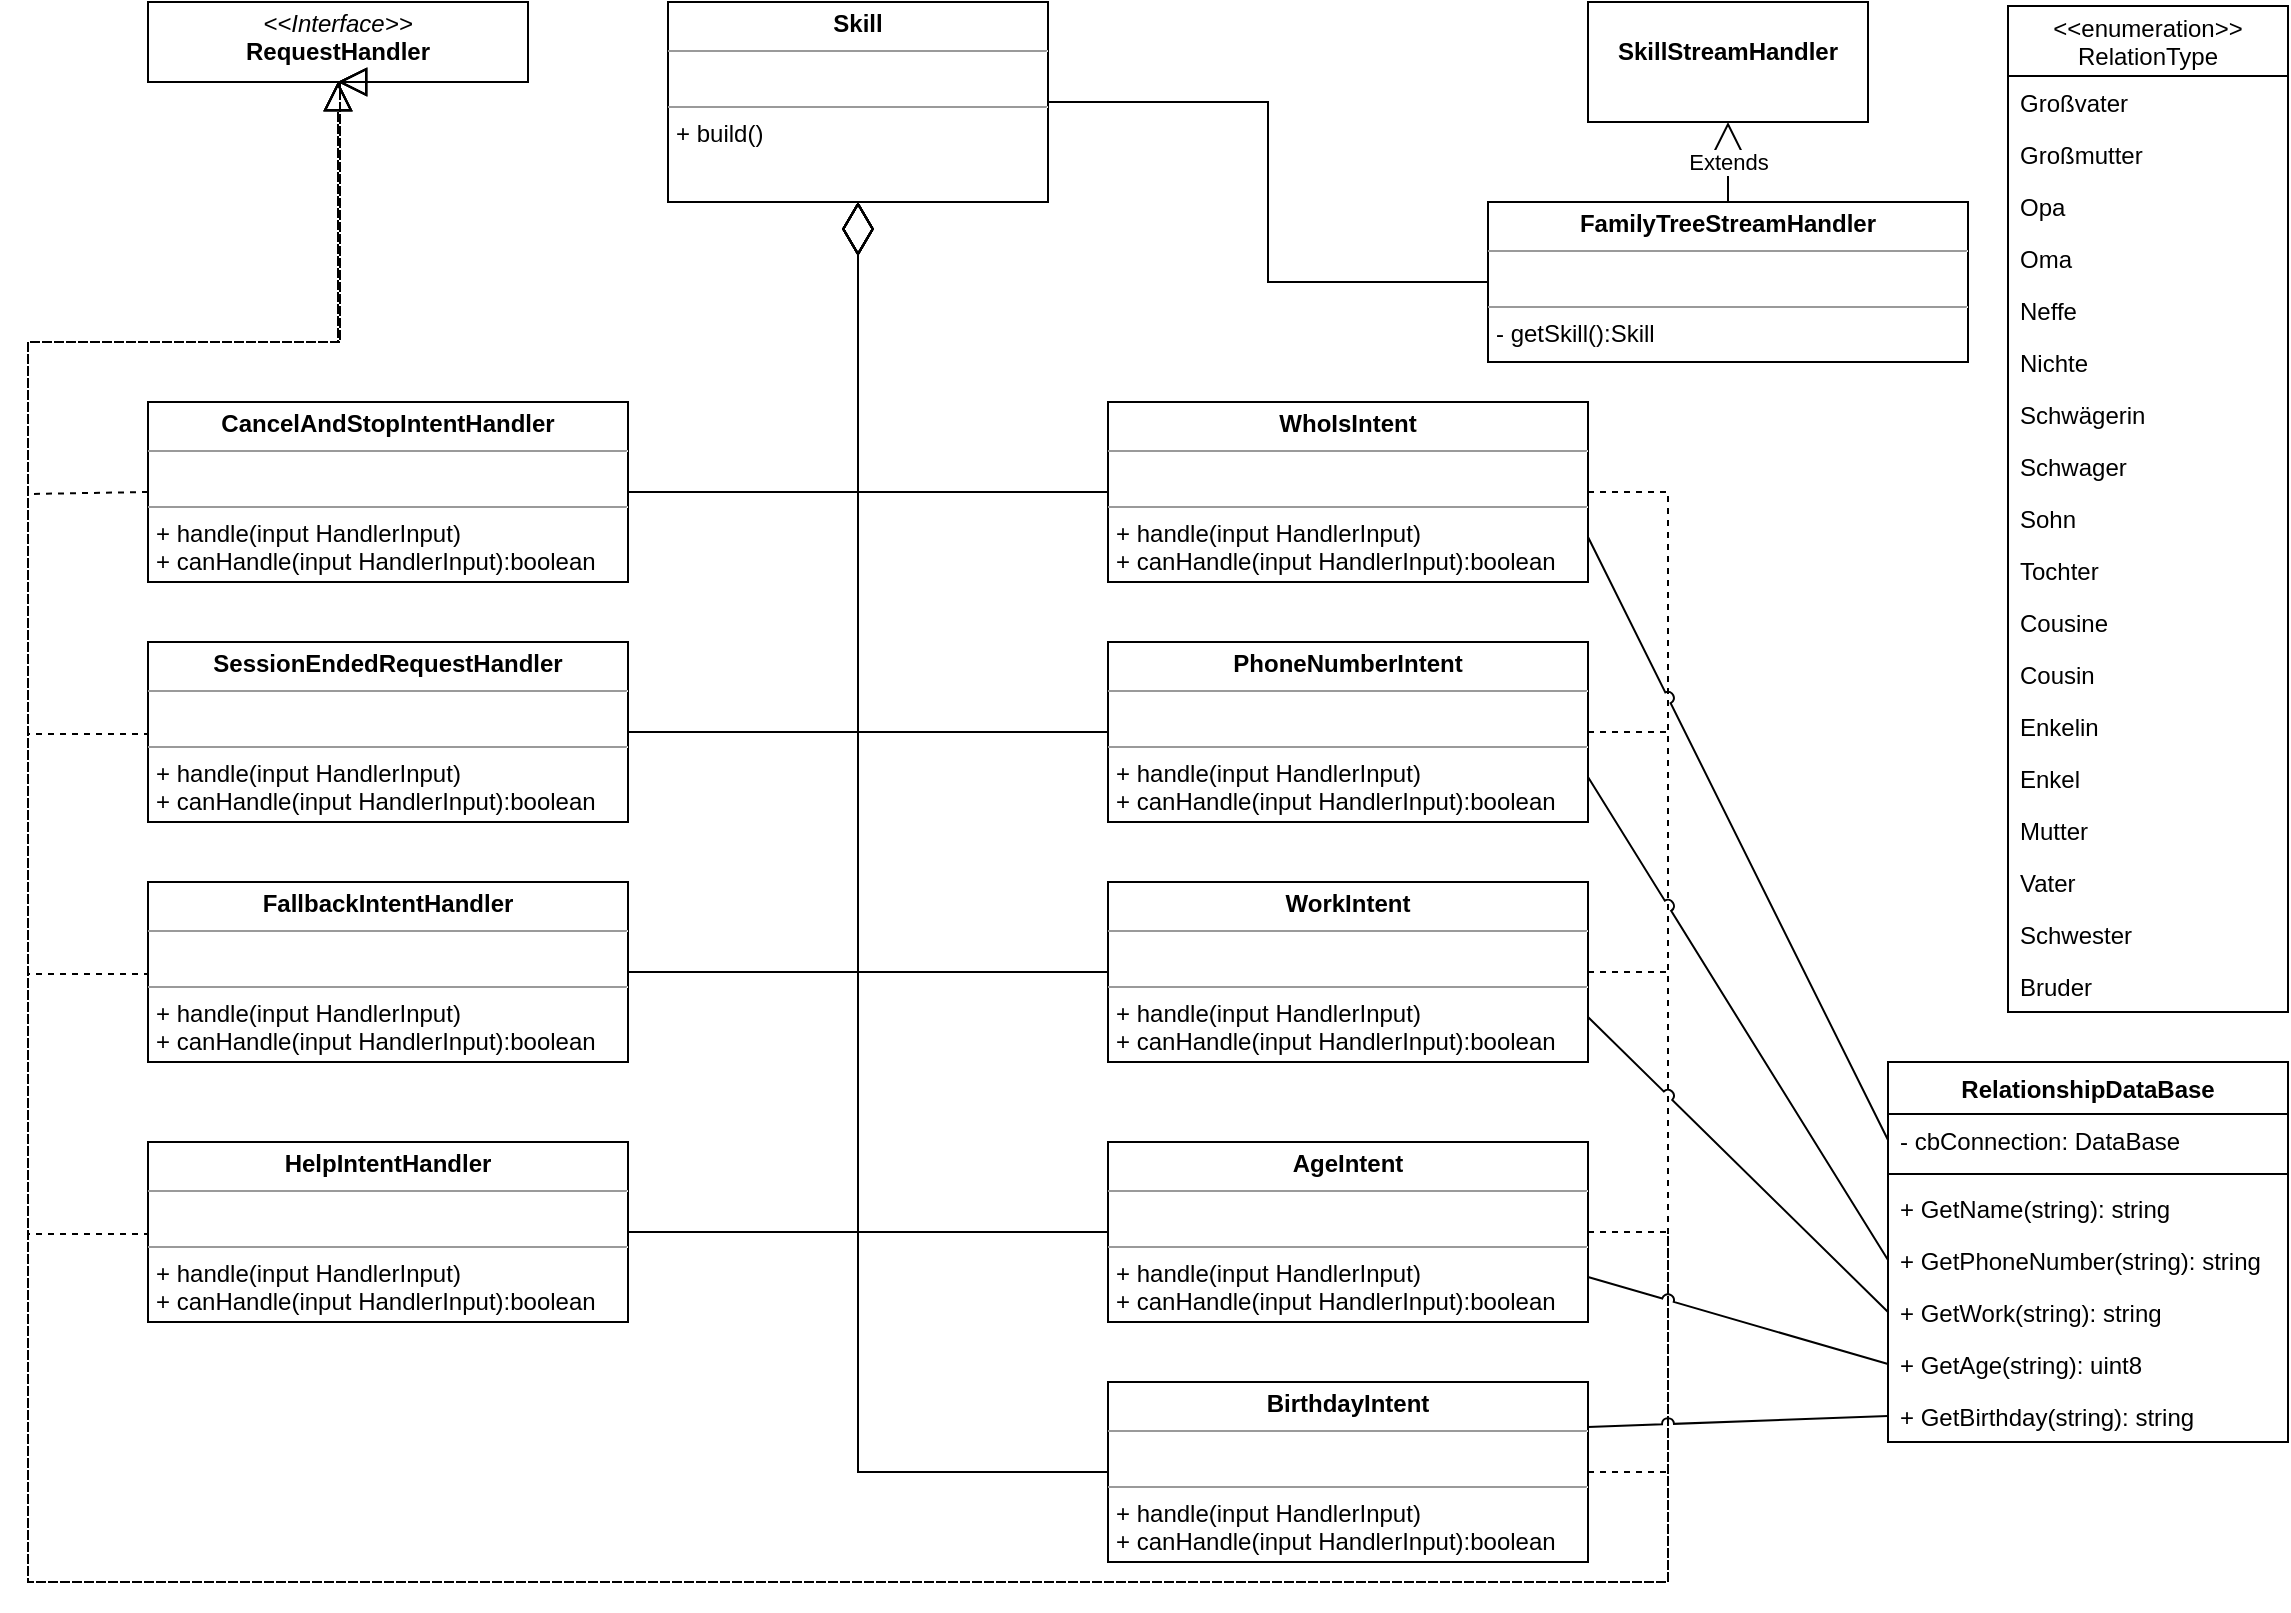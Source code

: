 <mxfile version="12.2.7" type="device" pages="1"><diagram name="Page-1" id="9f46799a-70d6-7492-0946-bef42562c5a5"><mxGraphModel dx="1038" dy="548" grid="1" gridSize="10" guides="1" tooltips="1" connect="1" arrows="1" fold="1" page="1" pageScale="1" pageWidth="1169" pageHeight="827" background="#ffffff" math="0" shadow="0"><root><mxCell id="0"/><mxCell id="1" parent="0"/><mxCell id="QEXI0pkO8AxTOzSdaW6y-3" value="&lt;p style=&quot;margin: 0px ; margin-top: 4px ; text-align: center&quot;&gt;&lt;i&gt;&amp;lt;&amp;lt;Interface&amp;gt;&amp;gt;&lt;/i&gt;&lt;br&gt;&lt;b&gt;RequestHandler&lt;/b&gt;&lt;/p&gt;&lt;p style=&quot;margin: 0px ; margin-left: 4px&quot;&gt;&lt;br&gt;&lt;/p&gt;" style="verticalAlign=top;align=left;overflow=fill;fontSize=12;fontFamily=Helvetica;html=1;" parent="1" vertex="1"><mxGeometry x="90" y="17" width="190" height="40" as="geometry"/></mxCell><mxCell id="QEXI0pkO8AxTOzSdaW6y-4" value="&lt;p style=&quot;margin: 0px ; margin-top: 4px ; text-align: center&quot;&gt;&lt;b&gt;Skill&lt;/b&gt;&lt;/p&gt;&lt;hr size=&quot;1&quot;&gt;&lt;p style=&quot;margin: 0px ; margin-left: 4px&quot;&gt;&lt;br&gt;&lt;/p&gt;&lt;hr size=&quot;1&quot;&gt;&lt;p style=&quot;margin: 0px ; margin-left: 4px&quot;&gt;+ build()&lt;br&gt;&lt;/p&gt;" style="verticalAlign=top;align=left;overflow=fill;fontSize=12;fontFamily=Helvetica;html=1;" parent="1" vertex="1"><mxGeometry x="350" y="17" width="190" height="100" as="geometry"/></mxCell><mxCell id="QEXI0pkO8AxTOzSdaW6y-5" value="&lt;p style=&quot;margin: 0px ; margin-top: 4px ; text-align: center&quot;&gt;&lt;br&gt;&lt;b&gt;SkillStreamHandler&lt;/b&gt;&lt;/p&gt;" style="verticalAlign=top;align=left;overflow=fill;fontSize=12;fontFamily=Helvetica;html=1;" parent="1" vertex="1"><mxGeometry x="810" y="17" width="140" height="60" as="geometry"/></mxCell><mxCell id="QEXI0pkO8AxTOzSdaW6y-6" value="&lt;p style=&quot;margin: 0px ; margin-top: 4px ; text-align: center&quot;&gt;&lt;b&gt;CancelAndStopIntentHandler&lt;/b&gt;&lt;/p&gt;&lt;hr size=&quot;1&quot;&gt;&lt;p style=&quot;margin: 0px ; margin-left: 4px&quot;&gt;&lt;br&gt;&lt;/p&gt;&lt;hr size=&quot;1&quot;&gt;&lt;p style=&quot;margin: 0px ; margin-left: 4px&quot;&gt;+ handle(input HandlerInput)&lt;/p&gt;&lt;p style=&quot;margin: 0px ; margin-left: 4px&quot;&gt;+ canHandle(input HandlerInput):boolean&lt;/p&gt;" style="verticalAlign=top;align=left;overflow=fill;fontSize=12;fontFamily=Helvetica;html=1;" parent="1" vertex="1"><mxGeometry x="90" y="217" width="240" height="90" as="geometry"/></mxCell><mxCell id="QEXI0pkO8AxTOzSdaW6y-7" value="&lt;p style=&quot;margin: 0px ; margin-top: 4px ; text-align: center&quot;&gt;&lt;b&gt;SessionEndedRequestHandler&lt;/b&gt;&lt;/p&gt;&lt;hr size=&quot;1&quot;&gt;&lt;p style=&quot;margin: 0px ; margin-left: 4px&quot;&gt;&lt;br&gt;&lt;/p&gt;&lt;hr size=&quot;1&quot;&gt;&lt;p style=&quot;margin: 0px ; margin-left: 4px&quot;&gt;+ handle(input HandlerInput)&lt;/p&gt;&lt;p style=&quot;margin: 0px ; margin-left: 4px&quot;&gt;+ canHandle(input HandlerInput):boolean&lt;/p&gt;" style="verticalAlign=top;align=left;overflow=fill;fontSize=12;fontFamily=Helvetica;html=1;" parent="1" vertex="1"><mxGeometry x="90" y="337" width="240" height="90" as="geometry"/></mxCell><mxCell id="QEXI0pkO8AxTOzSdaW6y-8" value="&lt;p style=&quot;margin: 0px ; margin-top: 4px ; text-align: center&quot;&gt;&lt;b&gt;FallbackIntentHandler&lt;/b&gt;&lt;/p&gt;&lt;hr size=&quot;1&quot;&gt;&lt;p style=&quot;margin: 0px ; margin-left: 4px&quot;&gt;&lt;br&gt;&lt;/p&gt;&lt;hr size=&quot;1&quot;&gt;&lt;p style=&quot;margin: 0px ; margin-left: 4px&quot;&gt;+ handle(input HandlerInput)&lt;/p&gt;&lt;p style=&quot;margin: 0px ; margin-left: 4px&quot;&gt;+ canHandle(input HandlerInput):boolean&lt;/p&gt;" style="verticalAlign=top;align=left;overflow=fill;fontSize=12;fontFamily=Helvetica;html=1;" parent="1" vertex="1"><mxGeometry x="90" y="457" width="240" height="90" as="geometry"/></mxCell><mxCell id="QEXI0pkO8AxTOzSdaW6y-9" value="&lt;p style=&quot;margin: 0px ; margin-top: 4px ; text-align: center&quot;&gt;&lt;b&gt;HelpIntentHandler&lt;/b&gt;&lt;/p&gt;&lt;hr size=&quot;1&quot;&gt;&lt;p style=&quot;margin: 0px ; margin-left: 4px&quot;&gt;&lt;br&gt;&lt;/p&gt;&lt;hr size=&quot;1&quot;&gt;&lt;p style=&quot;margin: 0px ; margin-left: 4px&quot;&gt;+ handle(input HandlerInput)&lt;/p&gt;&lt;p style=&quot;margin: 0px ; margin-left: 4px&quot;&gt;+ canHandle(input HandlerInput):boolean&lt;/p&gt;" style="verticalAlign=top;align=left;overflow=fill;fontSize=12;fontFamily=Helvetica;html=1;" parent="1" vertex="1"><mxGeometry x="90" y="587" width="240" height="90" as="geometry"/></mxCell><mxCell id="QEXI0pkO8AxTOzSdaW6y-20" value="" style="endArrow=diamondThin;endFill=0;endSize=24;html=1;exitX=1;exitY=0.5;exitDx=0;exitDy=0;entryX=0.5;entryY=1;entryDx=0;entryDy=0;rounded=0;edgeStyle=orthogonalEdgeStyle;" parent="1" source="QEXI0pkO8AxTOzSdaW6y-8" target="QEXI0pkO8AxTOzSdaW6y-4" edge="1"><mxGeometry width="160" relative="1" as="geometry"><mxPoint y="737" as="sourcePoint"/><mxPoint x="160" y="737" as="targetPoint"/></mxGeometry></mxCell><mxCell id="QEXI0pkO8AxTOzSdaW6y-23" value="" style="endArrow=diamondThin;endFill=0;endSize=24;html=1;exitX=1;exitY=0.5;exitDx=0;exitDy=0;entryX=0.5;entryY=1;entryDx=0;entryDy=0;edgeStyle=orthogonalEdgeStyle;rounded=0;" parent="1" source="QEXI0pkO8AxTOzSdaW6y-9" target="QEXI0pkO8AxTOzSdaW6y-4" edge="1"><mxGeometry width="160" relative="1" as="geometry"><mxPoint y="737" as="sourcePoint"/><mxPoint x="160" y="737" as="targetPoint"/></mxGeometry></mxCell><mxCell id="QEXI0pkO8AxTOzSdaW6y-24" value="" style="endArrow=diamondThin;endFill=0;endSize=24;html=1;exitX=1;exitY=0.5;exitDx=0;exitDy=0;entryX=0.5;entryY=1;entryDx=0;entryDy=0;edgeStyle=orthogonalEdgeStyle;rounded=0;" parent="1" source="QEXI0pkO8AxTOzSdaW6y-7" target="QEXI0pkO8AxTOzSdaW6y-4" edge="1"><mxGeometry width="160" relative="1" as="geometry"><mxPoint x="310" y="267" as="sourcePoint"/><mxPoint x="470" y="267" as="targetPoint"/></mxGeometry></mxCell><mxCell id="QEXI0pkO8AxTOzSdaW6y-25" value="" style="endArrow=diamondThin;endFill=0;endSize=24;html=1;exitX=1;exitY=0.5;exitDx=0;exitDy=0;entryX=0.5;entryY=1;entryDx=0;entryDy=0;edgeStyle=orthogonalEdgeStyle;rounded=0;" parent="1" source="QEXI0pkO8AxTOzSdaW6y-6" target="QEXI0pkO8AxTOzSdaW6y-4" edge="1"><mxGeometry width="160" relative="1" as="geometry"><mxPoint y="737" as="sourcePoint"/><mxPoint x="160" y="737" as="targetPoint"/></mxGeometry></mxCell><mxCell id="HHAqupFa6EumanJnn0GC-1" value="&lt;p style=&quot;margin: 0px ; margin-top: 4px ; text-align: center&quot;&gt;&lt;b&gt;WhoIsIntent&lt;/b&gt;&lt;/p&gt;&lt;hr size=&quot;1&quot;&gt;&lt;p style=&quot;margin: 0px ; margin-left: 4px&quot;&gt;&lt;br&gt;&lt;/p&gt;&lt;hr size=&quot;1&quot;&gt;&lt;p style=&quot;margin: 0px ; margin-left: 4px&quot;&gt;+ handle(input HandlerInput)&lt;/p&gt;&lt;p style=&quot;margin: 0px ; margin-left: 4px&quot;&gt;+ canHandle(input HandlerInput):boolean&lt;/p&gt;" style="verticalAlign=top;align=left;overflow=fill;fontSize=12;fontFamily=Helvetica;html=1;" parent="1" vertex="1"><mxGeometry x="570" y="217" width="240" height="90" as="geometry"/></mxCell><mxCell id="HHAqupFa6EumanJnn0GC-2" value="&lt;p style=&quot;margin: 0px ; margin-top: 4px ; text-align: center&quot;&gt;&lt;b&gt;PhoneNumberIntent&lt;/b&gt;&lt;/p&gt;&lt;hr size=&quot;1&quot;&gt;&lt;p style=&quot;margin: 0px ; margin-left: 4px&quot;&gt;&lt;br&gt;&lt;/p&gt;&lt;hr size=&quot;1&quot;&gt;&lt;p style=&quot;margin: 0px ; margin-left: 4px&quot;&gt;+ handle(input HandlerInput)&lt;/p&gt;&lt;p style=&quot;margin: 0px ; margin-left: 4px&quot;&gt;+ canHandle(input HandlerInput):boolean&lt;/p&gt;" style="verticalAlign=top;align=left;overflow=fill;fontSize=12;fontFamily=Helvetica;html=1;" parent="1" vertex="1"><mxGeometry x="570" y="337" width="240" height="90" as="geometry"/></mxCell><mxCell id="HHAqupFa6EumanJnn0GC-3" value="&lt;p style=&quot;margin: 0px ; margin-top: 4px ; text-align: center&quot;&gt;&lt;b&gt;WorkIntent&lt;/b&gt;&lt;/p&gt;&lt;hr size=&quot;1&quot;&gt;&lt;p style=&quot;margin: 0px ; margin-left: 4px&quot;&gt;&lt;br&gt;&lt;/p&gt;&lt;hr size=&quot;1&quot;&gt;&lt;p style=&quot;margin: 0px ; margin-left: 4px&quot;&gt;+ handle(input HandlerInput)&lt;/p&gt;&lt;p style=&quot;margin: 0px ; margin-left: 4px&quot;&gt;+ canHandle(input HandlerInput):boolean&lt;/p&gt;" style="verticalAlign=top;align=left;overflow=fill;fontSize=12;fontFamily=Helvetica;html=1;" parent="1" vertex="1"><mxGeometry x="570" y="457" width="240" height="90" as="geometry"/></mxCell><mxCell id="HHAqupFa6EumanJnn0GC-4" value="&lt;p style=&quot;margin: 0px ; margin-top: 4px ; text-align: center&quot;&gt;&lt;b&gt;Age&lt;/b&gt;&lt;b&gt;Intent&lt;/b&gt;&lt;/p&gt;&lt;hr size=&quot;1&quot;&gt;&lt;p style=&quot;margin: 0px ; margin-left: 4px&quot;&gt;&lt;br&gt;&lt;/p&gt;&lt;hr size=&quot;1&quot;&gt;&lt;p style=&quot;margin: 0px ; margin-left: 4px&quot;&gt;+ handle(input HandlerInput)&lt;/p&gt;&lt;p style=&quot;margin: 0px ; margin-left: 4px&quot;&gt;+ canHandle(input HandlerInput):boolean&lt;/p&gt;" style="verticalAlign=top;align=left;overflow=fill;fontSize=12;fontFamily=Helvetica;html=1;" parent="1" vertex="1"><mxGeometry x="570" y="587" width="240" height="90" as="geometry"/></mxCell><mxCell id="HHAqupFa6EumanJnn0GC-5" value="&lt;p style=&quot;margin: 0px ; margin-top: 4px ; text-align: center&quot;&gt;&lt;b&gt;BirthdayIntent&lt;/b&gt;&lt;/p&gt;&lt;hr size=&quot;1&quot;&gt;&lt;p style=&quot;margin: 0px ; margin-left: 4px&quot;&gt;&lt;br&gt;&lt;/p&gt;&lt;hr size=&quot;1&quot;&gt;&lt;p style=&quot;margin: 0px ; margin-left: 4px&quot;&gt;+ handle(input HandlerInput)&lt;/p&gt;&lt;p style=&quot;margin: 0px ; margin-left: 4px&quot;&gt;+ canHandle(input HandlerInput):boolean&lt;/p&gt;" style="verticalAlign=top;align=left;overflow=fill;fontSize=12;fontFamily=Helvetica;html=1;" parent="1" vertex="1"><mxGeometry x="570" y="707" width="240" height="90" as="geometry"/></mxCell><mxCell id="HHAqupFa6EumanJnn0GC-10" value="" style="endArrow=diamondThin;endFill=0;endSize=24;html=1;exitX=0;exitY=0.5;exitDx=0;exitDy=0;entryX=0.5;entryY=1;entryDx=0;entryDy=0;edgeStyle=orthogonalEdgeStyle;rounded=0;" parent="1" source="HHAqupFa6EumanJnn0GC-2" target="QEXI0pkO8AxTOzSdaW6y-4" edge="1"><mxGeometry width="160" relative="1" as="geometry"><mxPoint x="-60" y="857" as="sourcePoint"/><mxPoint x="390" y="767" as="targetPoint"/></mxGeometry></mxCell><mxCell id="HHAqupFa6EumanJnn0GC-11" value="" style="endArrow=diamondThin;endFill=0;endSize=24;html=1;exitX=0;exitY=0.5;exitDx=0;exitDy=0;entryX=0.5;entryY=1;entryDx=0;entryDy=0;edgeStyle=orthogonalEdgeStyle;rounded=0;" parent="1" source="HHAqupFa6EumanJnn0GC-3" target="QEXI0pkO8AxTOzSdaW6y-4" edge="1"><mxGeometry width="160" relative="1" as="geometry"><mxPoint x="-60" y="857" as="sourcePoint"/><mxPoint x="100" y="857" as="targetPoint"/></mxGeometry></mxCell><mxCell id="HHAqupFa6EumanJnn0GC-12" value="" style="endArrow=diamondThin;endFill=0;endSize=24;html=1;exitX=0;exitY=0.5;exitDx=0;exitDy=0;entryX=0.5;entryY=1;entryDx=0;entryDy=0;edgeStyle=orthogonalEdgeStyle;rounded=0;" parent="1" source="HHAqupFa6EumanJnn0GC-5" target="QEXI0pkO8AxTOzSdaW6y-4" edge="1"><mxGeometry width="160" relative="1" as="geometry"><mxPoint x="-60" y="857" as="sourcePoint"/><mxPoint x="100" y="857" as="targetPoint"/></mxGeometry></mxCell><mxCell id="HHAqupFa6EumanJnn0GC-13" value="" style="endArrow=diamondThin;endFill=0;endSize=24;html=1;exitX=0;exitY=0.5;exitDx=0;exitDy=0;entryX=0.5;entryY=1;entryDx=0;entryDy=0;edgeStyle=orthogonalEdgeStyle;rounded=0;" parent="1" source="HHAqupFa6EumanJnn0GC-4" target="QEXI0pkO8AxTOzSdaW6y-4" edge="1"><mxGeometry width="160" relative="1" as="geometry"><mxPoint x="-60" y="857" as="sourcePoint"/><mxPoint x="100" y="857" as="targetPoint"/></mxGeometry></mxCell><mxCell id="HHAqupFa6EumanJnn0GC-14" value="" style="endArrow=block;dashed=1;endFill=0;endSize=12;html=1;exitX=0;exitY=0.5;exitDx=0;exitDy=0;entryX=0.5;entryY=1;entryDx=0;entryDy=0;edgeStyle=orthogonalEdgeStyle;rounded=0;" parent="1" source="QEXI0pkO8AxTOzSdaW6y-9" target="QEXI0pkO8AxTOzSdaW6y-3" edge="1"><mxGeometry width="160" relative="1" as="geometry"><mxPoint y="857" as="sourcePoint"/><mxPoint x="160" y="857" as="targetPoint"/><Array as="points"><mxPoint x="30" y="633"/><mxPoint x="30" y="187"/><mxPoint x="186" y="187"/></Array></mxGeometry></mxCell><mxCell id="HHAqupFa6EumanJnn0GC-15" value="" style="endArrow=block;dashed=1;endFill=0;endSize=12;html=1;exitX=0;exitY=0.5;exitDx=0;exitDy=0;entryX=0.5;entryY=1;entryDx=0;entryDy=0;edgeStyle=orthogonalEdgeStyle;rounded=0;" parent="1" source="QEXI0pkO8AxTOzSdaW6y-8" target="QEXI0pkO8AxTOzSdaW6y-3" edge="1"><mxGeometry width="160" relative="1" as="geometry"><mxPoint x="-50" y="857" as="sourcePoint"/><mxPoint x="110" y="857" as="targetPoint"/><Array as="points"><mxPoint x="30" y="503"/><mxPoint x="30" y="187"/><mxPoint x="186" y="187"/></Array></mxGeometry></mxCell><mxCell id="HHAqupFa6EumanJnn0GC-16" value="" style="endArrow=block;dashed=1;endFill=0;endSize=12;html=1;exitX=0;exitY=0.5;exitDx=0;exitDy=0;entryX=0.5;entryY=1;entryDx=0;entryDy=0;edgeStyle=orthogonalEdgeStyle;rounded=0;" parent="1" source="QEXI0pkO8AxTOzSdaW6y-7" target="QEXI0pkO8AxTOzSdaW6y-3" edge="1"><mxGeometry width="160" relative="1" as="geometry"><mxPoint x="-50" y="857" as="sourcePoint"/><mxPoint x="110" y="857" as="targetPoint"/><Array as="points"><mxPoint x="30" y="383"/><mxPoint x="30" y="187"/><mxPoint x="186" y="187"/></Array></mxGeometry></mxCell><mxCell id="HHAqupFa6EumanJnn0GC-17" value="" style="endArrow=block;dashed=1;endFill=0;endSize=12;html=1;exitX=0;exitY=0.5;exitDx=0;exitDy=0;entryX=0.5;entryY=1;entryDx=0;entryDy=0;edgeStyle=orthogonalEdgeStyle;rounded=0;" parent="1" source="QEXI0pkO8AxTOzSdaW6y-6" target="QEXI0pkO8AxTOzSdaW6y-3" edge="1"><mxGeometry width="160" relative="1" as="geometry"><mxPoint x="-50" y="857" as="sourcePoint"/><mxPoint x="110" y="857" as="targetPoint"/><Array as="points"><mxPoint x="30" y="263"/><mxPoint x="30" y="187"/><mxPoint x="186" y="187"/></Array></mxGeometry></mxCell><mxCell id="HHAqupFa6EumanJnn0GC-18" value="" style="endArrow=diamondThin;endFill=0;endSize=24;html=1;exitX=0;exitY=0.5;exitDx=0;exitDy=0;entryX=0.5;entryY=1;entryDx=0;entryDy=0;edgeStyle=orthogonalEdgeStyle;rounded=0;" parent="1" source="HHAqupFa6EumanJnn0GC-1" target="QEXI0pkO8AxTOzSdaW6y-4" edge="1"><mxGeometry width="160" relative="1" as="geometry"><mxPoint x="-50" y="817" as="sourcePoint"/><mxPoint x="110" y="817" as="targetPoint"/></mxGeometry></mxCell><mxCell id="HHAqupFa6EumanJnn0GC-19" value="" style="endArrow=block;dashed=1;endFill=0;endSize=12;html=1;exitX=1;exitY=0.5;exitDx=0;exitDy=0;entryX=0.5;entryY=1;entryDx=0;entryDy=0;edgeStyle=orthogonalEdgeStyle;rounded=0;" parent="1" source="HHAqupFa6EumanJnn0GC-5" target="QEXI0pkO8AxTOzSdaW6y-3" edge="1"><mxGeometry width="160" relative="1" as="geometry"><mxPoint x="-50" y="817" as="sourcePoint"/><mxPoint x="110" y="817" as="targetPoint"/><Array as="points"><mxPoint x="850" y="752"/><mxPoint x="850" y="807"/><mxPoint x="30" y="807"/><mxPoint x="30" y="187"/><mxPoint x="185" y="187"/></Array></mxGeometry></mxCell><mxCell id="HHAqupFa6EumanJnn0GC-20" value="" style="endArrow=block;dashed=1;endFill=0;endSize=12;html=1;exitX=1;exitY=0.5;exitDx=0;exitDy=0;entryX=0.5;entryY=1;entryDx=0;entryDy=0;edgeStyle=orthogonalEdgeStyle;rounded=0;" parent="1" source="HHAqupFa6EumanJnn0GC-4" target="QEXI0pkO8AxTOzSdaW6y-3" edge="1"><mxGeometry width="160" relative="1" as="geometry"><mxPoint x="-50" y="857" as="sourcePoint"/><mxPoint x="110" y="857" as="targetPoint"/><Array as="points"><mxPoint x="850" y="632"/><mxPoint x="850" y="807"/><mxPoint x="30" y="807"/><mxPoint x="30" y="187"/><mxPoint x="185" y="187"/></Array></mxGeometry></mxCell><mxCell id="HHAqupFa6EumanJnn0GC-21" value="" style="endArrow=block;dashed=1;endFill=0;endSize=12;html=1;exitX=1;exitY=0.5;exitDx=0;exitDy=0;entryX=0.5;entryY=1;entryDx=0;entryDy=0;edgeStyle=orthogonalEdgeStyle;rounded=0;" parent="1" source="HHAqupFa6EumanJnn0GC-3" target="QEXI0pkO8AxTOzSdaW6y-3" edge="1"><mxGeometry width="160" relative="1" as="geometry"><mxPoint x="-50" y="857" as="sourcePoint"/><mxPoint x="110" y="857" as="targetPoint"/><Array as="points"><mxPoint x="850" y="502"/><mxPoint x="850" y="807"/><mxPoint x="30" y="807"/><mxPoint x="30" y="187"/><mxPoint x="185" y="187"/></Array></mxGeometry></mxCell><mxCell id="HHAqupFa6EumanJnn0GC-22" value="" style="endArrow=block;dashed=1;endFill=0;endSize=12;html=1;exitX=1;exitY=0.5;exitDx=0;exitDy=0;entryX=0.5;entryY=1;entryDx=0;entryDy=0;edgeStyle=orthogonalEdgeStyle;rounded=0;" parent="1" source="HHAqupFa6EumanJnn0GC-2" target="QEXI0pkO8AxTOzSdaW6y-3" edge="1"><mxGeometry width="160" relative="1" as="geometry"><mxPoint x="-50" y="857" as="sourcePoint"/><mxPoint x="110" y="857" as="targetPoint"/><Array as="points"><mxPoint x="850" y="382"/><mxPoint x="850" y="807"/><mxPoint x="30" y="807"/><mxPoint x="30" y="187"/><mxPoint x="185" y="187"/></Array></mxGeometry></mxCell><mxCell id="HHAqupFa6EumanJnn0GC-23" value="" style="endArrow=block;dashed=1;endFill=0;endSize=12;html=1;exitX=1;exitY=0.5;exitDx=0;exitDy=0;entryX=0.5;entryY=1;entryDx=0;entryDy=0;edgeStyle=orthogonalEdgeStyle;rounded=0;" parent="1" source="HHAqupFa6EumanJnn0GC-1" target="QEXI0pkO8AxTOzSdaW6y-3" edge="1"><mxGeometry width="160" relative="1" as="geometry"><mxPoint x="110" y="857" as="sourcePoint"/><mxPoint x="270" y="857" as="targetPoint"/><Array as="points"><mxPoint x="850" y="262"/><mxPoint x="850" y="807"/><mxPoint x="30" y="807"/><mxPoint x="30" y="187"/><mxPoint x="185" y="187"/></Array></mxGeometry></mxCell><mxCell id="z28wbN-RrqQ-fdT99xxU-2" value="&lt;p style=&quot;margin: 0px ; margin-top: 4px ; text-align: center&quot;&gt;&lt;b&gt;FamilyTreeStreamHandler&lt;/b&gt;&lt;/p&gt;&lt;hr size=&quot;1&quot;&gt;&lt;p style=&quot;margin: 0px ; margin-left: 4px&quot;&gt;&lt;br&gt;&lt;/p&gt;&lt;hr size=&quot;1&quot;&gt;&lt;p style=&quot;margin: 0px ; margin-left: 4px&quot;&gt;- getSkill():Skill&lt;/p&gt;" style="verticalAlign=top;align=left;overflow=fill;fontSize=12;fontFamily=Helvetica;html=1;" parent="1" vertex="1"><mxGeometry x="760" y="117" width="240" height="80" as="geometry"/></mxCell><mxCell id="z28wbN-RrqQ-fdT99xxU-3" value="Extends" style="endArrow=block;endSize=16;endFill=0;html=1;exitX=0.5;exitY=0;exitDx=0;exitDy=0;entryX=0.5;entryY=1;entryDx=0;entryDy=0;edgeStyle=orthogonalEdgeStyle;" parent="1" source="z28wbN-RrqQ-fdT99xxU-2" target="QEXI0pkO8AxTOzSdaW6y-5" edge="1"><mxGeometry width="160" relative="1" as="geometry"><mxPoint x="1020" y="97" as="sourcePoint"/><mxPoint x="1180" y="97" as="targetPoint"/></mxGeometry></mxCell><mxCell id="z28wbN-RrqQ-fdT99xxU-5" value="" style="endArrow=none;html=1;exitX=1;exitY=0.5;exitDx=0;exitDy=0;entryX=0;entryY=0.5;entryDx=0;entryDy=0;edgeStyle=orthogonalEdgeStyle;rounded=0;" parent="1" source="QEXI0pkO8AxTOzSdaW6y-4" target="z28wbN-RrqQ-fdT99xxU-2" edge="1"><mxGeometry width="50" height="50" relative="1" as="geometry"><mxPoint x="600" y="-53" as="sourcePoint"/><mxPoint x="650" y="-103" as="targetPoint"/></mxGeometry></mxCell><mxCell id="z28wbN-RrqQ-fdT99xxU-6" value="&lt;&lt;enumeration&gt;&gt;&#10;RelationType" style="swimlane;fontStyle=0;childLayout=stackLayout;horizontal=1;startSize=35;fillColor=none;horizontalStack=0;resizeParent=1;resizeParentMax=0;resizeLast=0;collapsible=1;marginBottom=0;" parent="1" vertex="1"><mxGeometry x="1020" y="19" width="140" height="503" as="geometry"/></mxCell><mxCell id="z28wbN-RrqQ-fdT99xxU-7" value="Großvater&#10;" style="text;strokeColor=none;fillColor=none;align=left;verticalAlign=top;spacingLeft=4;spacingRight=4;overflow=hidden;rotatable=0;points=[[0,0.5],[1,0.5]];portConstraint=eastwest;" parent="z28wbN-RrqQ-fdT99xxU-6" vertex="1"><mxGeometry y="35" width="140" height="26" as="geometry"/></mxCell><mxCell id="z28wbN-RrqQ-fdT99xxU-18" value="Großmutter" style="text;strokeColor=none;fillColor=none;align=left;verticalAlign=top;spacingLeft=4;spacingRight=4;overflow=hidden;rotatable=0;points=[[0,0.5],[1,0.5]];portConstraint=eastwest;" parent="z28wbN-RrqQ-fdT99xxU-6" vertex="1"><mxGeometry y="61" width="140" height="26" as="geometry"/></mxCell><mxCell id="z28wbN-RrqQ-fdT99xxU-15" value="Opa" style="text;strokeColor=none;fillColor=none;align=left;verticalAlign=top;spacingLeft=4;spacingRight=4;overflow=hidden;rotatable=0;points=[[0,0.5],[1,0.5]];portConstraint=eastwest;" parent="z28wbN-RrqQ-fdT99xxU-6" vertex="1"><mxGeometry y="87" width="140" height="26" as="geometry"/></mxCell><mxCell id="z28wbN-RrqQ-fdT99xxU-16" value="Oma" style="text;strokeColor=none;fillColor=none;align=left;verticalAlign=top;spacingLeft=4;spacingRight=4;overflow=hidden;rotatable=0;points=[[0,0.5],[1,0.5]];portConstraint=eastwest;" parent="z28wbN-RrqQ-fdT99xxU-6" vertex="1"><mxGeometry y="113" width="140" height="26" as="geometry"/></mxCell><mxCell id="z28wbN-RrqQ-fdT99xxU-17" value="Neffe" style="text;strokeColor=none;fillColor=none;align=left;verticalAlign=top;spacingLeft=4;spacingRight=4;overflow=hidden;rotatable=0;points=[[0,0.5],[1,0.5]];portConstraint=eastwest;" parent="z28wbN-RrqQ-fdT99xxU-6" vertex="1"><mxGeometry y="139" width="140" height="26" as="geometry"/></mxCell><mxCell id="z28wbN-RrqQ-fdT99xxU-20" value="Nichte" style="text;strokeColor=none;fillColor=none;align=left;verticalAlign=top;spacingLeft=4;spacingRight=4;overflow=hidden;rotatable=0;points=[[0,0.5],[1,0.5]];portConstraint=eastwest;" parent="z28wbN-RrqQ-fdT99xxU-6" vertex="1"><mxGeometry y="165" width="140" height="26" as="geometry"/></mxCell><mxCell id="z28wbN-RrqQ-fdT99xxU-19" value="Schwägerin" style="text;strokeColor=none;fillColor=none;align=left;verticalAlign=top;spacingLeft=4;spacingRight=4;overflow=hidden;rotatable=0;points=[[0,0.5],[1,0.5]];portConstraint=eastwest;" parent="z28wbN-RrqQ-fdT99xxU-6" vertex="1"><mxGeometry y="191" width="140" height="26" as="geometry"/></mxCell><mxCell id="z28wbN-RrqQ-fdT99xxU-24" value="Schwager" style="text;strokeColor=none;fillColor=none;align=left;verticalAlign=top;spacingLeft=4;spacingRight=4;overflow=hidden;rotatable=0;points=[[0,0.5],[1,0.5]];portConstraint=eastwest;" parent="z28wbN-RrqQ-fdT99xxU-6" vertex="1"><mxGeometry y="217" width="140" height="26" as="geometry"/></mxCell><mxCell id="z28wbN-RrqQ-fdT99xxU-21" value="Sohn" style="text;strokeColor=none;fillColor=none;align=left;verticalAlign=top;spacingLeft=4;spacingRight=4;overflow=hidden;rotatable=0;points=[[0,0.5],[1,0.5]];portConstraint=eastwest;" parent="z28wbN-RrqQ-fdT99xxU-6" vertex="1"><mxGeometry y="243" width="140" height="26" as="geometry"/></mxCell><mxCell id="z28wbN-RrqQ-fdT99xxU-22" value="Tochter" style="text;strokeColor=none;fillColor=none;align=left;verticalAlign=top;spacingLeft=4;spacingRight=4;overflow=hidden;rotatable=0;points=[[0,0.5],[1,0.5]];portConstraint=eastwest;" parent="z28wbN-RrqQ-fdT99xxU-6" vertex="1"><mxGeometry y="269" width="140" height="26" as="geometry"/></mxCell><mxCell id="z28wbN-RrqQ-fdT99xxU-14" value="Cousine" style="text;strokeColor=none;fillColor=none;align=left;verticalAlign=top;spacingLeft=4;spacingRight=4;overflow=hidden;rotatable=0;points=[[0,0.5],[1,0.5]];portConstraint=eastwest;" parent="z28wbN-RrqQ-fdT99xxU-6" vertex="1"><mxGeometry y="295" width="140" height="26" as="geometry"/></mxCell><mxCell id="z28wbN-RrqQ-fdT99xxU-23" value="Cousin" style="text;strokeColor=none;fillColor=none;align=left;verticalAlign=top;spacingLeft=4;spacingRight=4;overflow=hidden;rotatable=0;points=[[0,0.5],[1,0.5]];portConstraint=eastwest;" parent="z28wbN-RrqQ-fdT99xxU-6" vertex="1"><mxGeometry y="321" width="140" height="26" as="geometry"/></mxCell><mxCell id="z28wbN-RrqQ-fdT99xxU-12" value="Enkelin" style="text;strokeColor=none;fillColor=none;align=left;verticalAlign=top;spacingLeft=4;spacingRight=4;overflow=hidden;rotatable=0;points=[[0,0.5],[1,0.5]];portConstraint=eastwest;" parent="z28wbN-RrqQ-fdT99xxU-6" vertex="1"><mxGeometry y="347" width="140" height="26" as="geometry"/></mxCell><mxCell id="z28wbN-RrqQ-fdT99xxU-13" value="Enkel" style="text;strokeColor=none;fillColor=none;align=left;verticalAlign=top;spacingLeft=4;spacingRight=4;overflow=hidden;rotatable=0;points=[[0,0.5],[1,0.5]];portConstraint=eastwest;" parent="z28wbN-RrqQ-fdT99xxU-6" vertex="1"><mxGeometry y="373" width="140" height="26" as="geometry"/></mxCell><mxCell id="z28wbN-RrqQ-fdT99xxU-11" value="Mutter" style="text;strokeColor=none;fillColor=none;align=left;verticalAlign=top;spacingLeft=4;spacingRight=4;overflow=hidden;rotatable=0;points=[[0,0.5],[1,0.5]];portConstraint=eastwest;" parent="z28wbN-RrqQ-fdT99xxU-6" vertex="1"><mxGeometry y="399" width="140" height="26" as="geometry"/></mxCell><mxCell id="z28wbN-RrqQ-fdT99xxU-8" value="Vater" style="text;strokeColor=none;fillColor=none;align=left;verticalAlign=top;spacingLeft=4;spacingRight=4;overflow=hidden;rotatable=0;points=[[0,0.5],[1,0.5]];portConstraint=eastwest;" parent="z28wbN-RrqQ-fdT99xxU-6" vertex="1"><mxGeometry y="425" width="140" height="26" as="geometry"/></mxCell><mxCell id="z28wbN-RrqQ-fdT99xxU-10" value="Schwester" style="text;strokeColor=none;fillColor=none;align=left;verticalAlign=top;spacingLeft=4;spacingRight=4;overflow=hidden;rotatable=0;points=[[0,0.5],[1,0.5]];portConstraint=eastwest;" parent="z28wbN-RrqQ-fdT99xxU-6" vertex="1"><mxGeometry y="451" width="140" height="26" as="geometry"/></mxCell><mxCell id="z28wbN-RrqQ-fdT99xxU-9" value="Bruder" style="text;strokeColor=none;fillColor=none;align=left;verticalAlign=top;spacingLeft=4;spacingRight=4;overflow=hidden;rotatable=0;points=[[0,0.5],[1,0.5]];portConstraint=eastwest;" parent="z28wbN-RrqQ-fdT99xxU-6" vertex="1"><mxGeometry y="477" width="140" height="26" as="geometry"/></mxCell><mxCell id="z28wbN-RrqQ-fdT99xxU-25" value="RelationshipDataBase" style="swimlane;fontStyle=1;align=center;verticalAlign=top;childLayout=stackLayout;horizontal=1;startSize=26;horizontalStack=0;resizeParent=1;resizeParentMax=0;resizeLast=0;collapsible=1;marginBottom=0;" parent="1" vertex="1"><mxGeometry x="960" y="547" width="200" height="190" as="geometry"/></mxCell><mxCell id="z28wbN-RrqQ-fdT99xxU-26" value="- cbConnection: DataBase" style="text;strokeColor=none;fillColor=none;align=left;verticalAlign=top;spacingLeft=4;spacingRight=4;overflow=hidden;rotatable=0;points=[[0,0.5],[1,0.5]];portConstraint=eastwest;" parent="z28wbN-RrqQ-fdT99xxU-25" vertex="1"><mxGeometry y="26" width="200" height="26" as="geometry"/></mxCell><mxCell id="z28wbN-RrqQ-fdT99xxU-27" value="" style="line;strokeWidth=1;fillColor=none;align=left;verticalAlign=middle;spacingTop=-1;spacingLeft=3;spacingRight=3;rotatable=0;labelPosition=right;points=[];portConstraint=eastwest;" parent="z28wbN-RrqQ-fdT99xxU-25" vertex="1"><mxGeometry y="52" width="200" height="8" as="geometry"/></mxCell><mxCell id="z28wbN-RrqQ-fdT99xxU-28" value="+ GetName(string): string" style="text;strokeColor=none;fillColor=none;align=left;verticalAlign=top;spacingLeft=4;spacingRight=4;overflow=hidden;rotatable=0;points=[[0,0.5],[1,0.5]];portConstraint=eastwest;" parent="z28wbN-RrqQ-fdT99xxU-25" vertex="1"><mxGeometry y="60" width="200" height="26" as="geometry"/></mxCell><mxCell id="z28wbN-RrqQ-fdT99xxU-29" value="+ GetPhoneNumber(string): string" style="text;strokeColor=none;fillColor=none;align=left;verticalAlign=top;spacingLeft=4;spacingRight=4;overflow=hidden;rotatable=0;points=[[0,0.5],[1,0.5]];portConstraint=eastwest;" parent="z28wbN-RrqQ-fdT99xxU-25" vertex="1"><mxGeometry y="86" width="200" height="26" as="geometry"/></mxCell><mxCell id="z28wbN-RrqQ-fdT99xxU-30" value="+ GetWork(string): string" style="text;strokeColor=none;fillColor=none;align=left;verticalAlign=top;spacingLeft=4;spacingRight=4;overflow=hidden;rotatable=0;points=[[0,0.5],[1,0.5]];portConstraint=eastwest;" parent="z28wbN-RrqQ-fdT99xxU-25" vertex="1"><mxGeometry y="112" width="200" height="26" as="geometry"/></mxCell><mxCell id="z28wbN-RrqQ-fdT99xxU-32" value="+ GetAge(string): uint8" style="text;strokeColor=none;fillColor=none;align=left;verticalAlign=top;spacingLeft=4;spacingRight=4;overflow=hidden;rotatable=0;points=[[0,0.5],[1,0.5]];portConstraint=eastwest;" parent="z28wbN-RrqQ-fdT99xxU-25" vertex="1"><mxGeometry y="138" width="200" height="26" as="geometry"/></mxCell><mxCell id="z28wbN-RrqQ-fdT99xxU-31" value="+ GetBirthday(string): string" style="text;strokeColor=none;fillColor=none;align=left;verticalAlign=top;spacingLeft=4;spacingRight=4;overflow=hidden;rotatable=0;points=[[0,0.5],[1,0.5]];portConstraint=eastwest;" parent="z28wbN-RrqQ-fdT99xxU-25" vertex="1"><mxGeometry y="164" width="200" height="26" as="geometry"/></mxCell><mxCell id="z28wbN-RrqQ-fdT99xxU-33" value="" style="endArrow=none;html=1;exitX=1;exitY=0.25;exitDx=0;exitDy=0;entryX=0;entryY=0.5;entryDx=0;entryDy=0;jumpStyle=arc;" parent="1" source="HHAqupFa6EumanJnn0GC-5" target="z28wbN-RrqQ-fdT99xxU-31" edge="1"><mxGeometry width="50" height="50" relative="1" as="geometry"><mxPoint x="910" y="530" as="sourcePoint"/><mxPoint x="960" y="480" as="targetPoint"/></mxGeometry></mxCell><mxCell id="z28wbN-RrqQ-fdT99xxU-34" value="" style="endArrow=none;html=1;exitX=0;exitY=0.5;exitDx=0;exitDy=0;entryX=1;entryY=0.75;entryDx=0;entryDy=0;jumpStyle=arc;" parent="1" source="z28wbN-RrqQ-fdT99xxU-32" target="HHAqupFa6EumanJnn0GC-4" edge="1"><mxGeometry width="50" height="50" relative="1" as="geometry"><mxPoint x="910" y="500" as="sourcePoint"/><mxPoint x="960" y="450" as="targetPoint"/></mxGeometry></mxCell><mxCell id="z28wbN-RrqQ-fdT99xxU-35" value="" style="endArrow=none;html=1;exitX=0;exitY=0.5;exitDx=0;exitDy=0;entryX=1;entryY=0.75;entryDx=0;entryDy=0;jumpStyle=arc;" parent="1" source="z28wbN-RrqQ-fdT99xxU-30" target="HHAqupFa6EumanJnn0GC-3" edge="1"><mxGeometry width="50" height="50" relative="1" as="geometry"><mxPoint x="900" y="500" as="sourcePoint"/><mxPoint x="950" y="450" as="targetPoint"/></mxGeometry></mxCell><mxCell id="z28wbN-RrqQ-fdT99xxU-36" value="" style="endArrow=none;html=1;exitX=0;exitY=0.5;exitDx=0;exitDy=0;entryX=1;entryY=0.75;entryDx=0;entryDy=0;jumpStyle=arc;" parent="1" source="z28wbN-RrqQ-fdT99xxU-29" target="HHAqupFa6EumanJnn0GC-2" edge="1"><mxGeometry width="50" height="50" relative="1" as="geometry"><mxPoint x="930" y="470" as="sourcePoint"/><mxPoint x="980" y="420" as="targetPoint"/></mxGeometry></mxCell><mxCell id="z28wbN-RrqQ-fdT99xxU-37" value="" style="endArrow=none;html=1;exitX=0;exitY=0.5;exitDx=0;exitDy=0;entryX=1;entryY=0.75;entryDx=0;entryDy=0;jumpStyle=arc;" parent="1" source="z28wbN-RrqQ-fdT99xxU-26" target="HHAqupFa6EumanJnn0GC-1" edge="1"><mxGeometry width="50" height="50" relative="1" as="geometry"><mxPoint x="930" y="480" as="sourcePoint"/><mxPoint x="980" y="430" as="targetPoint"/></mxGeometry></mxCell></root></mxGraphModel></diagram></mxfile>